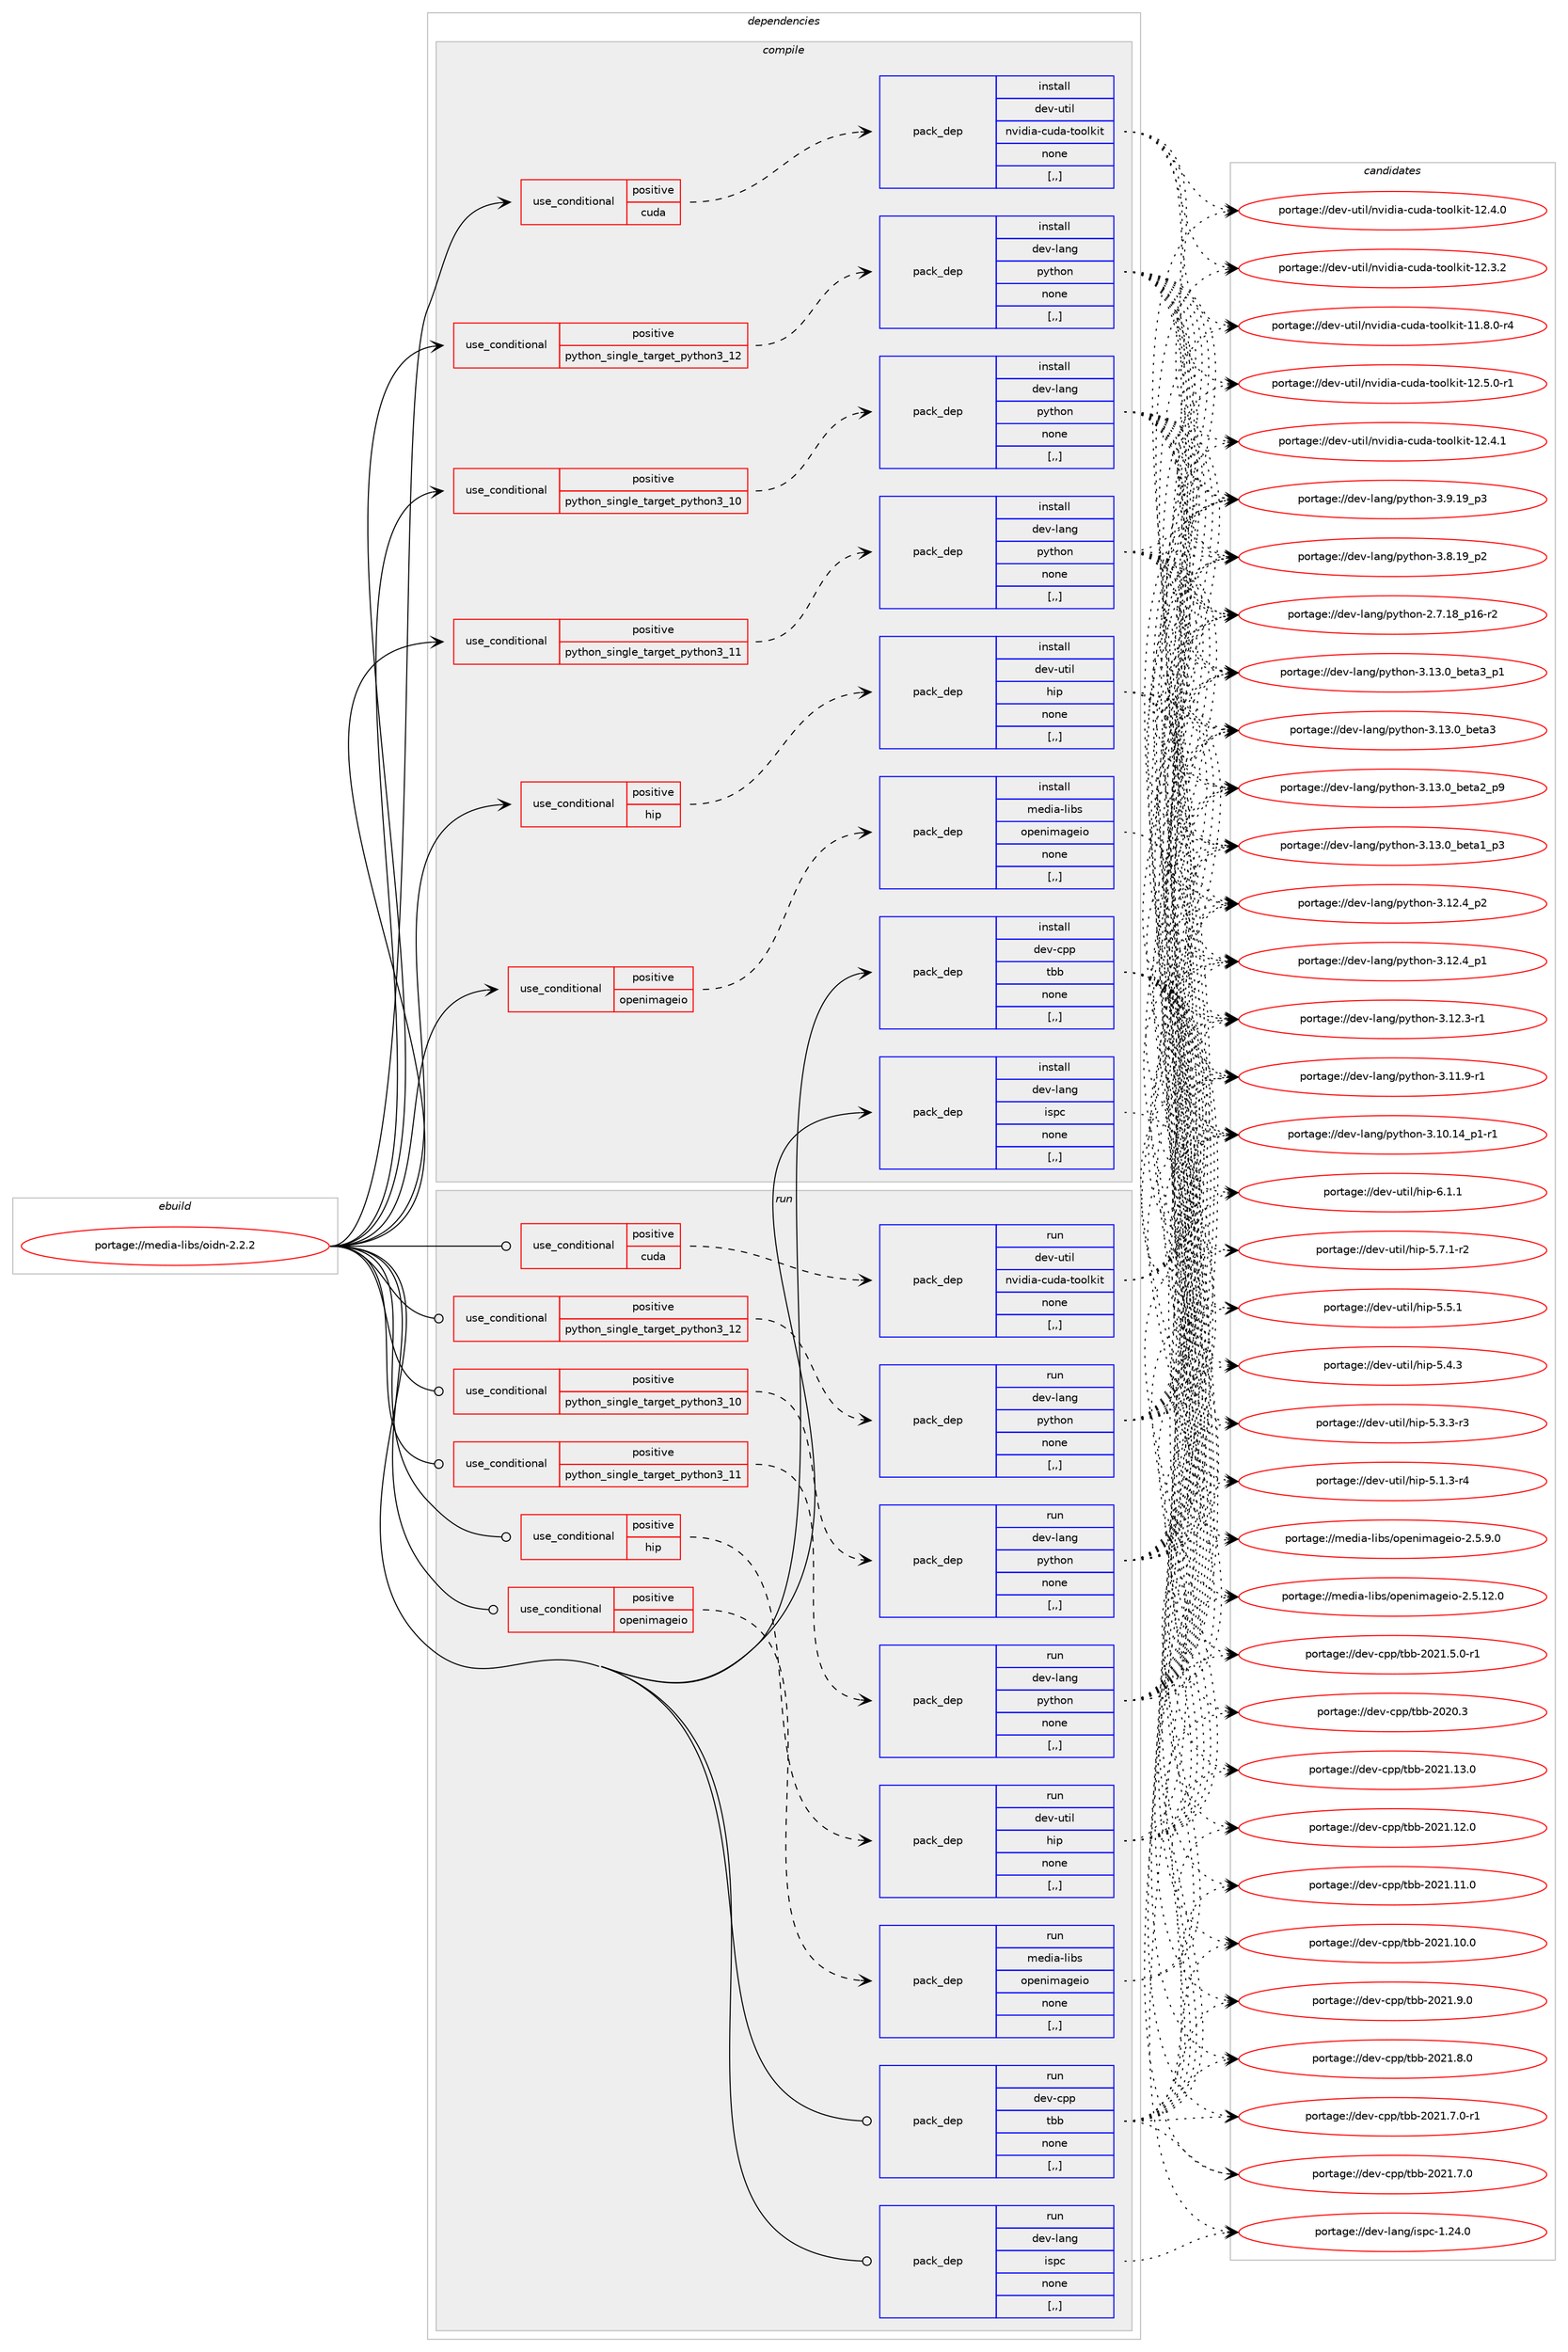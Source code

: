 digraph prolog {

# *************
# Graph options
# *************

newrank=true;
concentrate=true;
compound=true;
graph [rankdir=LR,fontname=Helvetica,fontsize=10,ranksep=1.5];#, ranksep=2.5, nodesep=0.2];
edge  [arrowhead=vee];
node  [fontname=Helvetica,fontsize=10];

# **********
# The ebuild
# **********

subgraph cluster_leftcol {
color=gray;
label=<<i>ebuild</i>>;
id [label="portage://media-libs/oidn-2.2.2", color=red, width=4, href="../media-libs/oidn-2.2.2.svg"];
}

# ****************
# The dependencies
# ****************

subgraph cluster_midcol {
color=gray;
label=<<i>dependencies</i>>;
subgraph cluster_compile {
fillcolor="#eeeeee";
style=filled;
label=<<i>compile</i>>;
subgraph cond76472 {
dependency302141 [label=<<TABLE BORDER="0" CELLBORDER="1" CELLSPACING="0" CELLPADDING="4"><TR><TD ROWSPAN="3" CELLPADDING="10">use_conditional</TD></TR><TR><TD>positive</TD></TR><TR><TD>cuda</TD></TR></TABLE>>, shape=none, color=red];
subgraph pack223279 {
dependency302142 [label=<<TABLE BORDER="0" CELLBORDER="1" CELLSPACING="0" CELLPADDING="4" WIDTH="220"><TR><TD ROWSPAN="6" CELLPADDING="30">pack_dep</TD></TR><TR><TD WIDTH="110">install</TD></TR><TR><TD>dev-util</TD></TR><TR><TD>nvidia-cuda-toolkit</TD></TR><TR><TD>none</TD></TR><TR><TD>[,,]</TD></TR></TABLE>>, shape=none, color=blue];
}
dependency302141:e -> dependency302142:w [weight=20,style="dashed",arrowhead="vee"];
}
id:e -> dependency302141:w [weight=20,style="solid",arrowhead="vee"];
subgraph cond76473 {
dependency302143 [label=<<TABLE BORDER="0" CELLBORDER="1" CELLSPACING="0" CELLPADDING="4"><TR><TD ROWSPAN="3" CELLPADDING="10">use_conditional</TD></TR><TR><TD>positive</TD></TR><TR><TD>hip</TD></TR></TABLE>>, shape=none, color=red];
subgraph pack223280 {
dependency302144 [label=<<TABLE BORDER="0" CELLBORDER="1" CELLSPACING="0" CELLPADDING="4" WIDTH="220"><TR><TD ROWSPAN="6" CELLPADDING="30">pack_dep</TD></TR><TR><TD WIDTH="110">install</TD></TR><TR><TD>dev-util</TD></TR><TR><TD>hip</TD></TR><TR><TD>none</TD></TR><TR><TD>[,,]</TD></TR></TABLE>>, shape=none, color=blue];
}
dependency302143:e -> dependency302144:w [weight=20,style="dashed",arrowhead="vee"];
}
id:e -> dependency302143:w [weight=20,style="solid",arrowhead="vee"];
subgraph cond76474 {
dependency302145 [label=<<TABLE BORDER="0" CELLBORDER="1" CELLSPACING="0" CELLPADDING="4"><TR><TD ROWSPAN="3" CELLPADDING="10">use_conditional</TD></TR><TR><TD>positive</TD></TR><TR><TD>openimageio</TD></TR></TABLE>>, shape=none, color=red];
subgraph pack223281 {
dependency302146 [label=<<TABLE BORDER="0" CELLBORDER="1" CELLSPACING="0" CELLPADDING="4" WIDTH="220"><TR><TD ROWSPAN="6" CELLPADDING="30">pack_dep</TD></TR><TR><TD WIDTH="110">install</TD></TR><TR><TD>media-libs</TD></TR><TR><TD>openimageio</TD></TR><TR><TD>none</TD></TR><TR><TD>[,,]</TD></TR></TABLE>>, shape=none, color=blue];
}
dependency302145:e -> dependency302146:w [weight=20,style="dashed",arrowhead="vee"];
}
id:e -> dependency302145:w [weight=20,style="solid",arrowhead="vee"];
subgraph cond76475 {
dependency302147 [label=<<TABLE BORDER="0" CELLBORDER="1" CELLSPACING="0" CELLPADDING="4"><TR><TD ROWSPAN="3" CELLPADDING="10">use_conditional</TD></TR><TR><TD>positive</TD></TR><TR><TD>python_single_target_python3_10</TD></TR></TABLE>>, shape=none, color=red];
subgraph pack223282 {
dependency302148 [label=<<TABLE BORDER="0" CELLBORDER="1" CELLSPACING="0" CELLPADDING="4" WIDTH="220"><TR><TD ROWSPAN="6" CELLPADDING="30">pack_dep</TD></TR><TR><TD WIDTH="110">install</TD></TR><TR><TD>dev-lang</TD></TR><TR><TD>python</TD></TR><TR><TD>none</TD></TR><TR><TD>[,,]</TD></TR></TABLE>>, shape=none, color=blue];
}
dependency302147:e -> dependency302148:w [weight=20,style="dashed",arrowhead="vee"];
}
id:e -> dependency302147:w [weight=20,style="solid",arrowhead="vee"];
subgraph cond76476 {
dependency302149 [label=<<TABLE BORDER="0" CELLBORDER="1" CELLSPACING="0" CELLPADDING="4"><TR><TD ROWSPAN="3" CELLPADDING="10">use_conditional</TD></TR><TR><TD>positive</TD></TR><TR><TD>python_single_target_python3_11</TD></TR></TABLE>>, shape=none, color=red];
subgraph pack223283 {
dependency302150 [label=<<TABLE BORDER="0" CELLBORDER="1" CELLSPACING="0" CELLPADDING="4" WIDTH="220"><TR><TD ROWSPAN="6" CELLPADDING="30">pack_dep</TD></TR><TR><TD WIDTH="110">install</TD></TR><TR><TD>dev-lang</TD></TR><TR><TD>python</TD></TR><TR><TD>none</TD></TR><TR><TD>[,,]</TD></TR></TABLE>>, shape=none, color=blue];
}
dependency302149:e -> dependency302150:w [weight=20,style="dashed",arrowhead="vee"];
}
id:e -> dependency302149:w [weight=20,style="solid",arrowhead="vee"];
subgraph cond76477 {
dependency302151 [label=<<TABLE BORDER="0" CELLBORDER="1" CELLSPACING="0" CELLPADDING="4"><TR><TD ROWSPAN="3" CELLPADDING="10">use_conditional</TD></TR><TR><TD>positive</TD></TR><TR><TD>python_single_target_python3_12</TD></TR></TABLE>>, shape=none, color=red];
subgraph pack223284 {
dependency302152 [label=<<TABLE BORDER="0" CELLBORDER="1" CELLSPACING="0" CELLPADDING="4" WIDTH="220"><TR><TD ROWSPAN="6" CELLPADDING="30">pack_dep</TD></TR><TR><TD WIDTH="110">install</TD></TR><TR><TD>dev-lang</TD></TR><TR><TD>python</TD></TR><TR><TD>none</TD></TR><TR><TD>[,,]</TD></TR></TABLE>>, shape=none, color=blue];
}
dependency302151:e -> dependency302152:w [weight=20,style="dashed",arrowhead="vee"];
}
id:e -> dependency302151:w [weight=20,style="solid",arrowhead="vee"];
subgraph pack223285 {
dependency302153 [label=<<TABLE BORDER="0" CELLBORDER="1" CELLSPACING="0" CELLPADDING="4" WIDTH="220"><TR><TD ROWSPAN="6" CELLPADDING="30">pack_dep</TD></TR><TR><TD WIDTH="110">install</TD></TR><TR><TD>dev-cpp</TD></TR><TR><TD>tbb</TD></TR><TR><TD>none</TD></TR><TR><TD>[,,]</TD></TR></TABLE>>, shape=none, color=blue];
}
id:e -> dependency302153:w [weight=20,style="solid",arrowhead="vee"];
subgraph pack223286 {
dependency302154 [label=<<TABLE BORDER="0" CELLBORDER="1" CELLSPACING="0" CELLPADDING="4" WIDTH="220"><TR><TD ROWSPAN="6" CELLPADDING="30">pack_dep</TD></TR><TR><TD WIDTH="110">install</TD></TR><TR><TD>dev-lang</TD></TR><TR><TD>ispc</TD></TR><TR><TD>none</TD></TR><TR><TD>[,,]</TD></TR></TABLE>>, shape=none, color=blue];
}
id:e -> dependency302154:w [weight=20,style="solid",arrowhead="vee"];
}
subgraph cluster_compileandrun {
fillcolor="#eeeeee";
style=filled;
label=<<i>compile and run</i>>;
}
subgraph cluster_run {
fillcolor="#eeeeee";
style=filled;
label=<<i>run</i>>;
subgraph cond76478 {
dependency302155 [label=<<TABLE BORDER="0" CELLBORDER="1" CELLSPACING="0" CELLPADDING="4"><TR><TD ROWSPAN="3" CELLPADDING="10">use_conditional</TD></TR><TR><TD>positive</TD></TR><TR><TD>cuda</TD></TR></TABLE>>, shape=none, color=red];
subgraph pack223287 {
dependency302156 [label=<<TABLE BORDER="0" CELLBORDER="1" CELLSPACING="0" CELLPADDING="4" WIDTH="220"><TR><TD ROWSPAN="6" CELLPADDING="30">pack_dep</TD></TR><TR><TD WIDTH="110">run</TD></TR><TR><TD>dev-util</TD></TR><TR><TD>nvidia-cuda-toolkit</TD></TR><TR><TD>none</TD></TR><TR><TD>[,,]</TD></TR></TABLE>>, shape=none, color=blue];
}
dependency302155:e -> dependency302156:w [weight=20,style="dashed",arrowhead="vee"];
}
id:e -> dependency302155:w [weight=20,style="solid",arrowhead="odot"];
subgraph cond76479 {
dependency302157 [label=<<TABLE BORDER="0" CELLBORDER="1" CELLSPACING="0" CELLPADDING="4"><TR><TD ROWSPAN="3" CELLPADDING="10">use_conditional</TD></TR><TR><TD>positive</TD></TR><TR><TD>hip</TD></TR></TABLE>>, shape=none, color=red];
subgraph pack223288 {
dependency302158 [label=<<TABLE BORDER="0" CELLBORDER="1" CELLSPACING="0" CELLPADDING="4" WIDTH="220"><TR><TD ROWSPAN="6" CELLPADDING="30">pack_dep</TD></TR><TR><TD WIDTH="110">run</TD></TR><TR><TD>dev-util</TD></TR><TR><TD>hip</TD></TR><TR><TD>none</TD></TR><TR><TD>[,,]</TD></TR></TABLE>>, shape=none, color=blue];
}
dependency302157:e -> dependency302158:w [weight=20,style="dashed",arrowhead="vee"];
}
id:e -> dependency302157:w [weight=20,style="solid",arrowhead="odot"];
subgraph cond76480 {
dependency302159 [label=<<TABLE BORDER="0" CELLBORDER="1" CELLSPACING="0" CELLPADDING="4"><TR><TD ROWSPAN="3" CELLPADDING="10">use_conditional</TD></TR><TR><TD>positive</TD></TR><TR><TD>openimageio</TD></TR></TABLE>>, shape=none, color=red];
subgraph pack223289 {
dependency302160 [label=<<TABLE BORDER="0" CELLBORDER="1" CELLSPACING="0" CELLPADDING="4" WIDTH="220"><TR><TD ROWSPAN="6" CELLPADDING="30">pack_dep</TD></TR><TR><TD WIDTH="110">run</TD></TR><TR><TD>media-libs</TD></TR><TR><TD>openimageio</TD></TR><TR><TD>none</TD></TR><TR><TD>[,,]</TD></TR></TABLE>>, shape=none, color=blue];
}
dependency302159:e -> dependency302160:w [weight=20,style="dashed",arrowhead="vee"];
}
id:e -> dependency302159:w [weight=20,style="solid",arrowhead="odot"];
subgraph cond76481 {
dependency302161 [label=<<TABLE BORDER="0" CELLBORDER="1" CELLSPACING="0" CELLPADDING="4"><TR><TD ROWSPAN="3" CELLPADDING="10">use_conditional</TD></TR><TR><TD>positive</TD></TR><TR><TD>python_single_target_python3_10</TD></TR></TABLE>>, shape=none, color=red];
subgraph pack223290 {
dependency302162 [label=<<TABLE BORDER="0" CELLBORDER="1" CELLSPACING="0" CELLPADDING="4" WIDTH="220"><TR><TD ROWSPAN="6" CELLPADDING="30">pack_dep</TD></TR><TR><TD WIDTH="110">run</TD></TR><TR><TD>dev-lang</TD></TR><TR><TD>python</TD></TR><TR><TD>none</TD></TR><TR><TD>[,,]</TD></TR></TABLE>>, shape=none, color=blue];
}
dependency302161:e -> dependency302162:w [weight=20,style="dashed",arrowhead="vee"];
}
id:e -> dependency302161:w [weight=20,style="solid",arrowhead="odot"];
subgraph cond76482 {
dependency302163 [label=<<TABLE BORDER="0" CELLBORDER="1" CELLSPACING="0" CELLPADDING="4"><TR><TD ROWSPAN="3" CELLPADDING="10">use_conditional</TD></TR><TR><TD>positive</TD></TR><TR><TD>python_single_target_python3_11</TD></TR></TABLE>>, shape=none, color=red];
subgraph pack223291 {
dependency302164 [label=<<TABLE BORDER="0" CELLBORDER="1" CELLSPACING="0" CELLPADDING="4" WIDTH="220"><TR><TD ROWSPAN="6" CELLPADDING="30">pack_dep</TD></TR><TR><TD WIDTH="110">run</TD></TR><TR><TD>dev-lang</TD></TR><TR><TD>python</TD></TR><TR><TD>none</TD></TR><TR><TD>[,,]</TD></TR></TABLE>>, shape=none, color=blue];
}
dependency302163:e -> dependency302164:w [weight=20,style="dashed",arrowhead="vee"];
}
id:e -> dependency302163:w [weight=20,style="solid",arrowhead="odot"];
subgraph cond76483 {
dependency302165 [label=<<TABLE BORDER="0" CELLBORDER="1" CELLSPACING="0" CELLPADDING="4"><TR><TD ROWSPAN="3" CELLPADDING="10">use_conditional</TD></TR><TR><TD>positive</TD></TR><TR><TD>python_single_target_python3_12</TD></TR></TABLE>>, shape=none, color=red];
subgraph pack223292 {
dependency302166 [label=<<TABLE BORDER="0" CELLBORDER="1" CELLSPACING="0" CELLPADDING="4" WIDTH="220"><TR><TD ROWSPAN="6" CELLPADDING="30">pack_dep</TD></TR><TR><TD WIDTH="110">run</TD></TR><TR><TD>dev-lang</TD></TR><TR><TD>python</TD></TR><TR><TD>none</TD></TR><TR><TD>[,,]</TD></TR></TABLE>>, shape=none, color=blue];
}
dependency302165:e -> dependency302166:w [weight=20,style="dashed",arrowhead="vee"];
}
id:e -> dependency302165:w [weight=20,style="solid",arrowhead="odot"];
subgraph pack223293 {
dependency302167 [label=<<TABLE BORDER="0" CELLBORDER="1" CELLSPACING="0" CELLPADDING="4" WIDTH="220"><TR><TD ROWSPAN="6" CELLPADDING="30">pack_dep</TD></TR><TR><TD WIDTH="110">run</TD></TR><TR><TD>dev-cpp</TD></TR><TR><TD>tbb</TD></TR><TR><TD>none</TD></TR><TR><TD>[,,]</TD></TR></TABLE>>, shape=none, color=blue];
}
id:e -> dependency302167:w [weight=20,style="solid",arrowhead="odot"];
subgraph pack223294 {
dependency302168 [label=<<TABLE BORDER="0" CELLBORDER="1" CELLSPACING="0" CELLPADDING="4" WIDTH="220"><TR><TD ROWSPAN="6" CELLPADDING="30">pack_dep</TD></TR><TR><TD WIDTH="110">run</TD></TR><TR><TD>dev-lang</TD></TR><TR><TD>ispc</TD></TR><TR><TD>none</TD></TR><TR><TD>[,,]</TD></TR></TABLE>>, shape=none, color=blue];
}
id:e -> dependency302168:w [weight=20,style="solid",arrowhead="odot"];
}
}

# **************
# The candidates
# **************

subgraph cluster_choices {
rank=same;
color=gray;
label=<<i>candidates</i>>;

subgraph choice223279 {
color=black;
nodesep=1;
choice10010111845117116105108471101181051001059745991171009745116111111108107105116454950465346484511449 [label="portage://dev-util/nvidia-cuda-toolkit-12.5.0-r1", color=red, width=4,href="../dev-util/nvidia-cuda-toolkit-12.5.0-r1.svg"];
choice1001011184511711610510847110118105100105974599117100974511611111110810710511645495046524649 [label="portage://dev-util/nvidia-cuda-toolkit-12.4.1", color=red, width=4,href="../dev-util/nvidia-cuda-toolkit-12.4.1.svg"];
choice1001011184511711610510847110118105100105974599117100974511611111110810710511645495046524648 [label="portage://dev-util/nvidia-cuda-toolkit-12.4.0", color=red, width=4,href="../dev-util/nvidia-cuda-toolkit-12.4.0.svg"];
choice1001011184511711610510847110118105100105974599117100974511611111110810710511645495046514650 [label="portage://dev-util/nvidia-cuda-toolkit-12.3.2", color=red, width=4,href="../dev-util/nvidia-cuda-toolkit-12.3.2.svg"];
choice10010111845117116105108471101181051001059745991171009745116111111108107105116454949465646484511452 [label="portage://dev-util/nvidia-cuda-toolkit-11.8.0-r4", color=red, width=4,href="../dev-util/nvidia-cuda-toolkit-11.8.0-r4.svg"];
dependency302142:e -> choice10010111845117116105108471101181051001059745991171009745116111111108107105116454950465346484511449:w [style=dotted,weight="100"];
dependency302142:e -> choice1001011184511711610510847110118105100105974599117100974511611111110810710511645495046524649:w [style=dotted,weight="100"];
dependency302142:e -> choice1001011184511711610510847110118105100105974599117100974511611111110810710511645495046524648:w [style=dotted,weight="100"];
dependency302142:e -> choice1001011184511711610510847110118105100105974599117100974511611111110810710511645495046514650:w [style=dotted,weight="100"];
dependency302142:e -> choice10010111845117116105108471101181051001059745991171009745116111111108107105116454949465646484511452:w [style=dotted,weight="100"];
}
subgraph choice223280 {
color=black;
nodesep=1;
choice1001011184511711610510847104105112455446494649 [label="portage://dev-util/hip-6.1.1", color=red, width=4,href="../dev-util/hip-6.1.1.svg"];
choice10010111845117116105108471041051124553465546494511450 [label="portage://dev-util/hip-5.7.1-r2", color=red, width=4,href="../dev-util/hip-5.7.1-r2.svg"];
choice1001011184511711610510847104105112455346534649 [label="portage://dev-util/hip-5.5.1", color=red, width=4,href="../dev-util/hip-5.5.1.svg"];
choice1001011184511711610510847104105112455346524651 [label="portage://dev-util/hip-5.4.3", color=red, width=4,href="../dev-util/hip-5.4.3.svg"];
choice10010111845117116105108471041051124553465146514511451 [label="portage://dev-util/hip-5.3.3-r3", color=red, width=4,href="../dev-util/hip-5.3.3-r3.svg"];
choice10010111845117116105108471041051124553464946514511452 [label="portage://dev-util/hip-5.1.3-r4", color=red, width=4,href="../dev-util/hip-5.1.3-r4.svg"];
dependency302144:e -> choice1001011184511711610510847104105112455446494649:w [style=dotted,weight="100"];
dependency302144:e -> choice10010111845117116105108471041051124553465546494511450:w [style=dotted,weight="100"];
dependency302144:e -> choice1001011184511711610510847104105112455346534649:w [style=dotted,weight="100"];
dependency302144:e -> choice1001011184511711610510847104105112455346524651:w [style=dotted,weight="100"];
dependency302144:e -> choice10010111845117116105108471041051124553465146514511451:w [style=dotted,weight="100"];
dependency302144:e -> choice10010111845117116105108471041051124553464946514511452:w [style=dotted,weight="100"];
}
subgraph choice223281 {
color=black;
nodesep=1;
choice1091011001059745108105981154711111210111010510997103101105111455046534649504648 [label="portage://media-libs/openimageio-2.5.12.0", color=red, width=4,href="../media-libs/openimageio-2.5.12.0.svg"];
choice10910110010597451081059811547111112101110105109971031011051114550465346574648 [label="portage://media-libs/openimageio-2.5.9.0", color=red, width=4,href="../media-libs/openimageio-2.5.9.0.svg"];
dependency302146:e -> choice1091011001059745108105981154711111210111010510997103101105111455046534649504648:w [style=dotted,weight="100"];
dependency302146:e -> choice10910110010597451081059811547111112101110105109971031011051114550465346574648:w [style=dotted,weight="100"];
}
subgraph choice223282 {
color=black;
nodesep=1;
choice10010111845108971101034711212111610411111045514649514648959810111697519511249 [label="portage://dev-lang/python-3.13.0_beta3_p1", color=red, width=4,href="../dev-lang/python-3.13.0_beta3_p1.svg"];
choice1001011184510897110103471121211161041111104551464951464895981011169751 [label="portage://dev-lang/python-3.13.0_beta3", color=red, width=4,href="../dev-lang/python-3.13.0_beta3.svg"];
choice10010111845108971101034711212111610411111045514649514648959810111697509511257 [label="portage://dev-lang/python-3.13.0_beta2_p9", color=red, width=4,href="../dev-lang/python-3.13.0_beta2_p9.svg"];
choice10010111845108971101034711212111610411111045514649514648959810111697499511251 [label="portage://dev-lang/python-3.13.0_beta1_p3", color=red, width=4,href="../dev-lang/python-3.13.0_beta1_p3.svg"];
choice100101118451089711010347112121116104111110455146495046529511250 [label="portage://dev-lang/python-3.12.4_p2", color=red, width=4,href="../dev-lang/python-3.12.4_p2.svg"];
choice100101118451089711010347112121116104111110455146495046529511249 [label="portage://dev-lang/python-3.12.4_p1", color=red, width=4,href="../dev-lang/python-3.12.4_p1.svg"];
choice100101118451089711010347112121116104111110455146495046514511449 [label="portage://dev-lang/python-3.12.3-r1", color=red, width=4,href="../dev-lang/python-3.12.3-r1.svg"];
choice100101118451089711010347112121116104111110455146494946574511449 [label="portage://dev-lang/python-3.11.9-r1", color=red, width=4,href="../dev-lang/python-3.11.9-r1.svg"];
choice100101118451089711010347112121116104111110455146494846495295112494511449 [label="portage://dev-lang/python-3.10.14_p1-r1", color=red, width=4,href="../dev-lang/python-3.10.14_p1-r1.svg"];
choice100101118451089711010347112121116104111110455146574649579511251 [label="portage://dev-lang/python-3.9.19_p3", color=red, width=4,href="../dev-lang/python-3.9.19_p3.svg"];
choice100101118451089711010347112121116104111110455146564649579511250 [label="portage://dev-lang/python-3.8.19_p2", color=red, width=4,href="../dev-lang/python-3.8.19_p2.svg"];
choice100101118451089711010347112121116104111110455046554649569511249544511450 [label="portage://dev-lang/python-2.7.18_p16-r2", color=red, width=4,href="../dev-lang/python-2.7.18_p16-r2.svg"];
dependency302148:e -> choice10010111845108971101034711212111610411111045514649514648959810111697519511249:w [style=dotted,weight="100"];
dependency302148:e -> choice1001011184510897110103471121211161041111104551464951464895981011169751:w [style=dotted,weight="100"];
dependency302148:e -> choice10010111845108971101034711212111610411111045514649514648959810111697509511257:w [style=dotted,weight="100"];
dependency302148:e -> choice10010111845108971101034711212111610411111045514649514648959810111697499511251:w [style=dotted,weight="100"];
dependency302148:e -> choice100101118451089711010347112121116104111110455146495046529511250:w [style=dotted,weight="100"];
dependency302148:e -> choice100101118451089711010347112121116104111110455146495046529511249:w [style=dotted,weight="100"];
dependency302148:e -> choice100101118451089711010347112121116104111110455146495046514511449:w [style=dotted,weight="100"];
dependency302148:e -> choice100101118451089711010347112121116104111110455146494946574511449:w [style=dotted,weight="100"];
dependency302148:e -> choice100101118451089711010347112121116104111110455146494846495295112494511449:w [style=dotted,weight="100"];
dependency302148:e -> choice100101118451089711010347112121116104111110455146574649579511251:w [style=dotted,weight="100"];
dependency302148:e -> choice100101118451089711010347112121116104111110455146564649579511250:w [style=dotted,weight="100"];
dependency302148:e -> choice100101118451089711010347112121116104111110455046554649569511249544511450:w [style=dotted,weight="100"];
}
subgraph choice223283 {
color=black;
nodesep=1;
choice10010111845108971101034711212111610411111045514649514648959810111697519511249 [label="portage://dev-lang/python-3.13.0_beta3_p1", color=red, width=4,href="../dev-lang/python-3.13.0_beta3_p1.svg"];
choice1001011184510897110103471121211161041111104551464951464895981011169751 [label="portage://dev-lang/python-3.13.0_beta3", color=red, width=4,href="../dev-lang/python-3.13.0_beta3.svg"];
choice10010111845108971101034711212111610411111045514649514648959810111697509511257 [label="portage://dev-lang/python-3.13.0_beta2_p9", color=red, width=4,href="../dev-lang/python-3.13.0_beta2_p9.svg"];
choice10010111845108971101034711212111610411111045514649514648959810111697499511251 [label="portage://dev-lang/python-3.13.0_beta1_p3", color=red, width=4,href="../dev-lang/python-3.13.0_beta1_p3.svg"];
choice100101118451089711010347112121116104111110455146495046529511250 [label="portage://dev-lang/python-3.12.4_p2", color=red, width=4,href="../dev-lang/python-3.12.4_p2.svg"];
choice100101118451089711010347112121116104111110455146495046529511249 [label="portage://dev-lang/python-3.12.4_p1", color=red, width=4,href="../dev-lang/python-3.12.4_p1.svg"];
choice100101118451089711010347112121116104111110455146495046514511449 [label="portage://dev-lang/python-3.12.3-r1", color=red, width=4,href="../dev-lang/python-3.12.3-r1.svg"];
choice100101118451089711010347112121116104111110455146494946574511449 [label="portage://dev-lang/python-3.11.9-r1", color=red, width=4,href="../dev-lang/python-3.11.9-r1.svg"];
choice100101118451089711010347112121116104111110455146494846495295112494511449 [label="portage://dev-lang/python-3.10.14_p1-r1", color=red, width=4,href="../dev-lang/python-3.10.14_p1-r1.svg"];
choice100101118451089711010347112121116104111110455146574649579511251 [label="portage://dev-lang/python-3.9.19_p3", color=red, width=4,href="../dev-lang/python-3.9.19_p3.svg"];
choice100101118451089711010347112121116104111110455146564649579511250 [label="portage://dev-lang/python-3.8.19_p2", color=red, width=4,href="../dev-lang/python-3.8.19_p2.svg"];
choice100101118451089711010347112121116104111110455046554649569511249544511450 [label="portage://dev-lang/python-2.7.18_p16-r2", color=red, width=4,href="../dev-lang/python-2.7.18_p16-r2.svg"];
dependency302150:e -> choice10010111845108971101034711212111610411111045514649514648959810111697519511249:w [style=dotted,weight="100"];
dependency302150:e -> choice1001011184510897110103471121211161041111104551464951464895981011169751:w [style=dotted,weight="100"];
dependency302150:e -> choice10010111845108971101034711212111610411111045514649514648959810111697509511257:w [style=dotted,weight="100"];
dependency302150:e -> choice10010111845108971101034711212111610411111045514649514648959810111697499511251:w [style=dotted,weight="100"];
dependency302150:e -> choice100101118451089711010347112121116104111110455146495046529511250:w [style=dotted,weight="100"];
dependency302150:e -> choice100101118451089711010347112121116104111110455146495046529511249:w [style=dotted,weight="100"];
dependency302150:e -> choice100101118451089711010347112121116104111110455146495046514511449:w [style=dotted,weight="100"];
dependency302150:e -> choice100101118451089711010347112121116104111110455146494946574511449:w [style=dotted,weight="100"];
dependency302150:e -> choice100101118451089711010347112121116104111110455146494846495295112494511449:w [style=dotted,weight="100"];
dependency302150:e -> choice100101118451089711010347112121116104111110455146574649579511251:w [style=dotted,weight="100"];
dependency302150:e -> choice100101118451089711010347112121116104111110455146564649579511250:w [style=dotted,weight="100"];
dependency302150:e -> choice100101118451089711010347112121116104111110455046554649569511249544511450:w [style=dotted,weight="100"];
}
subgraph choice223284 {
color=black;
nodesep=1;
choice10010111845108971101034711212111610411111045514649514648959810111697519511249 [label="portage://dev-lang/python-3.13.0_beta3_p1", color=red, width=4,href="../dev-lang/python-3.13.0_beta3_p1.svg"];
choice1001011184510897110103471121211161041111104551464951464895981011169751 [label="portage://dev-lang/python-3.13.0_beta3", color=red, width=4,href="../dev-lang/python-3.13.0_beta3.svg"];
choice10010111845108971101034711212111610411111045514649514648959810111697509511257 [label="portage://dev-lang/python-3.13.0_beta2_p9", color=red, width=4,href="../dev-lang/python-3.13.0_beta2_p9.svg"];
choice10010111845108971101034711212111610411111045514649514648959810111697499511251 [label="portage://dev-lang/python-3.13.0_beta1_p3", color=red, width=4,href="../dev-lang/python-3.13.0_beta1_p3.svg"];
choice100101118451089711010347112121116104111110455146495046529511250 [label="portage://dev-lang/python-3.12.4_p2", color=red, width=4,href="../dev-lang/python-3.12.4_p2.svg"];
choice100101118451089711010347112121116104111110455146495046529511249 [label="portage://dev-lang/python-3.12.4_p1", color=red, width=4,href="../dev-lang/python-3.12.4_p1.svg"];
choice100101118451089711010347112121116104111110455146495046514511449 [label="portage://dev-lang/python-3.12.3-r1", color=red, width=4,href="../dev-lang/python-3.12.3-r1.svg"];
choice100101118451089711010347112121116104111110455146494946574511449 [label="portage://dev-lang/python-3.11.9-r1", color=red, width=4,href="../dev-lang/python-3.11.9-r1.svg"];
choice100101118451089711010347112121116104111110455146494846495295112494511449 [label="portage://dev-lang/python-3.10.14_p1-r1", color=red, width=4,href="../dev-lang/python-3.10.14_p1-r1.svg"];
choice100101118451089711010347112121116104111110455146574649579511251 [label="portage://dev-lang/python-3.9.19_p3", color=red, width=4,href="../dev-lang/python-3.9.19_p3.svg"];
choice100101118451089711010347112121116104111110455146564649579511250 [label="portage://dev-lang/python-3.8.19_p2", color=red, width=4,href="../dev-lang/python-3.8.19_p2.svg"];
choice100101118451089711010347112121116104111110455046554649569511249544511450 [label="portage://dev-lang/python-2.7.18_p16-r2", color=red, width=4,href="../dev-lang/python-2.7.18_p16-r2.svg"];
dependency302152:e -> choice10010111845108971101034711212111610411111045514649514648959810111697519511249:w [style=dotted,weight="100"];
dependency302152:e -> choice1001011184510897110103471121211161041111104551464951464895981011169751:w [style=dotted,weight="100"];
dependency302152:e -> choice10010111845108971101034711212111610411111045514649514648959810111697509511257:w [style=dotted,weight="100"];
dependency302152:e -> choice10010111845108971101034711212111610411111045514649514648959810111697499511251:w [style=dotted,weight="100"];
dependency302152:e -> choice100101118451089711010347112121116104111110455146495046529511250:w [style=dotted,weight="100"];
dependency302152:e -> choice100101118451089711010347112121116104111110455146495046529511249:w [style=dotted,weight="100"];
dependency302152:e -> choice100101118451089711010347112121116104111110455146495046514511449:w [style=dotted,weight="100"];
dependency302152:e -> choice100101118451089711010347112121116104111110455146494946574511449:w [style=dotted,weight="100"];
dependency302152:e -> choice100101118451089711010347112121116104111110455146494846495295112494511449:w [style=dotted,weight="100"];
dependency302152:e -> choice100101118451089711010347112121116104111110455146574649579511251:w [style=dotted,weight="100"];
dependency302152:e -> choice100101118451089711010347112121116104111110455146564649579511250:w [style=dotted,weight="100"];
dependency302152:e -> choice100101118451089711010347112121116104111110455046554649569511249544511450:w [style=dotted,weight="100"];
}
subgraph choice223285 {
color=black;
nodesep=1;
choice100101118459911211247116989845504850494649514648 [label="portage://dev-cpp/tbb-2021.13.0", color=red, width=4,href="../dev-cpp/tbb-2021.13.0.svg"];
choice100101118459911211247116989845504850494649504648 [label="portage://dev-cpp/tbb-2021.12.0", color=red, width=4,href="../dev-cpp/tbb-2021.12.0.svg"];
choice100101118459911211247116989845504850494649494648 [label="portage://dev-cpp/tbb-2021.11.0", color=red, width=4,href="../dev-cpp/tbb-2021.11.0.svg"];
choice100101118459911211247116989845504850494649484648 [label="portage://dev-cpp/tbb-2021.10.0", color=red, width=4,href="../dev-cpp/tbb-2021.10.0.svg"];
choice1001011184599112112471169898455048504946574648 [label="portage://dev-cpp/tbb-2021.9.0", color=red, width=4,href="../dev-cpp/tbb-2021.9.0.svg"];
choice1001011184599112112471169898455048504946564648 [label="portage://dev-cpp/tbb-2021.8.0", color=red, width=4,href="../dev-cpp/tbb-2021.8.0.svg"];
choice10010111845991121124711698984550485049465546484511449 [label="portage://dev-cpp/tbb-2021.7.0-r1", color=red, width=4,href="../dev-cpp/tbb-2021.7.0-r1.svg"];
choice1001011184599112112471169898455048504946554648 [label="portage://dev-cpp/tbb-2021.7.0", color=red, width=4,href="../dev-cpp/tbb-2021.7.0.svg"];
choice10010111845991121124711698984550485049465346484511449 [label="portage://dev-cpp/tbb-2021.5.0-r1", color=red, width=4,href="../dev-cpp/tbb-2021.5.0-r1.svg"];
choice100101118459911211247116989845504850484651 [label="portage://dev-cpp/tbb-2020.3", color=red, width=4,href="../dev-cpp/tbb-2020.3.svg"];
dependency302153:e -> choice100101118459911211247116989845504850494649514648:w [style=dotted,weight="100"];
dependency302153:e -> choice100101118459911211247116989845504850494649504648:w [style=dotted,weight="100"];
dependency302153:e -> choice100101118459911211247116989845504850494649494648:w [style=dotted,weight="100"];
dependency302153:e -> choice100101118459911211247116989845504850494649484648:w [style=dotted,weight="100"];
dependency302153:e -> choice1001011184599112112471169898455048504946574648:w [style=dotted,weight="100"];
dependency302153:e -> choice1001011184599112112471169898455048504946564648:w [style=dotted,weight="100"];
dependency302153:e -> choice10010111845991121124711698984550485049465546484511449:w [style=dotted,weight="100"];
dependency302153:e -> choice1001011184599112112471169898455048504946554648:w [style=dotted,weight="100"];
dependency302153:e -> choice10010111845991121124711698984550485049465346484511449:w [style=dotted,weight="100"];
dependency302153:e -> choice100101118459911211247116989845504850484651:w [style=dotted,weight="100"];
}
subgraph choice223286 {
color=black;
nodesep=1;
choice1001011184510897110103471051151129945494650524648 [label="portage://dev-lang/ispc-1.24.0", color=red, width=4,href="../dev-lang/ispc-1.24.0.svg"];
dependency302154:e -> choice1001011184510897110103471051151129945494650524648:w [style=dotted,weight="100"];
}
subgraph choice223287 {
color=black;
nodesep=1;
choice10010111845117116105108471101181051001059745991171009745116111111108107105116454950465346484511449 [label="portage://dev-util/nvidia-cuda-toolkit-12.5.0-r1", color=red, width=4,href="../dev-util/nvidia-cuda-toolkit-12.5.0-r1.svg"];
choice1001011184511711610510847110118105100105974599117100974511611111110810710511645495046524649 [label="portage://dev-util/nvidia-cuda-toolkit-12.4.1", color=red, width=4,href="../dev-util/nvidia-cuda-toolkit-12.4.1.svg"];
choice1001011184511711610510847110118105100105974599117100974511611111110810710511645495046524648 [label="portage://dev-util/nvidia-cuda-toolkit-12.4.0", color=red, width=4,href="../dev-util/nvidia-cuda-toolkit-12.4.0.svg"];
choice1001011184511711610510847110118105100105974599117100974511611111110810710511645495046514650 [label="portage://dev-util/nvidia-cuda-toolkit-12.3.2", color=red, width=4,href="../dev-util/nvidia-cuda-toolkit-12.3.2.svg"];
choice10010111845117116105108471101181051001059745991171009745116111111108107105116454949465646484511452 [label="portage://dev-util/nvidia-cuda-toolkit-11.8.0-r4", color=red, width=4,href="../dev-util/nvidia-cuda-toolkit-11.8.0-r4.svg"];
dependency302156:e -> choice10010111845117116105108471101181051001059745991171009745116111111108107105116454950465346484511449:w [style=dotted,weight="100"];
dependency302156:e -> choice1001011184511711610510847110118105100105974599117100974511611111110810710511645495046524649:w [style=dotted,weight="100"];
dependency302156:e -> choice1001011184511711610510847110118105100105974599117100974511611111110810710511645495046524648:w [style=dotted,weight="100"];
dependency302156:e -> choice1001011184511711610510847110118105100105974599117100974511611111110810710511645495046514650:w [style=dotted,weight="100"];
dependency302156:e -> choice10010111845117116105108471101181051001059745991171009745116111111108107105116454949465646484511452:w [style=dotted,weight="100"];
}
subgraph choice223288 {
color=black;
nodesep=1;
choice1001011184511711610510847104105112455446494649 [label="portage://dev-util/hip-6.1.1", color=red, width=4,href="../dev-util/hip-6.1.1.svg"];
choice10010111845117116105108471041051124553465546494511450 [label="portage://dev-util/hip-5.7.1-r2", color=red, width=4,href="../dev-util/hip-5.7.1-r2.svg"];
choice1001011184511711610510847104105112455346534649 [label="portage://dev-util/hip-5.5.1", color=red, width=4,href="../dev-util/hip-5.5.1.svg"];
choice1001011184511711610510847104105112455346524651 [label="portage://dev-util/hip-5.4.3", color=red, width=4,href="../dev-util/hip-5.4.3.svg"];
choice10010111845117116105108471041051124553465146514511451 [label="portage://dev-util/hip-5.3.3-r3", color=red, width=4,href="../dev-util/hip-5.3.3-r3.svg"];
choice10010111845117116105108471041051124553464946514511452 [label="portage://dev-util/hip-5.1.3-r4", color=red, width=4,href="../dev-util/hip-5.1.3-r4.svg"];
dependency302158:e -> choice1001011184511711610510847104105112455446494649:w [style=dotted,weight="100"];
dependency302158:e -> choice10010111845117116105108471041051124553465546494511450:w [style=dotted,weight="100"];
dependency302158:e -> choice1001011184511711610510847104105112455346534649:w [style=dotted,weight="100"];
dependency302158:e -> choice1001011184511711610510847104105112455346524651:w [style=dotted,weight="100"];
dependency302158:e -> choice10010111845117116105108471041051124553465146514511451:w [style=dotted,weight="100"];
dependency302158:e -> choice10010111845117116105108471041051124553464946514511452:w [style=dotted,weight="100"];
}
subgraph choice223289 {
color=black;
nodesep=1;
choice1091011001059745108105981154711111210111010510997103101105111455046534649504648 [label="portage://media-libs/openimageio-2.5.12.0", color=red, width=4,href="../media-libs/openimageio-2.5.12.0.svg"];
choice10910110010597451081059811547111112101110105109971031011051114550465346574648 [label="portage://media-libs/openimageio-2.5.9.0", color=red, width=4,href="../media-libs/openimageio-2.5.9.0.svg"];
dependency302160:e -> choice1091011001059745108105981154711111210111010510997103101105111455046534649504648:w [style=dotted,weight="100"];
dependency302160:e -> choice10910110010597451081059811547111112101110105109971031011051114550465346574648:w [style=dotted,weight="100"];
}
subgraph choice223290 {
color=black;
nodesep=1;
choice10010111845108971101034711212111610411111045514649514648959810111697519511249 [label="portage://dev-lang/python-3.13.0_beta3_p1", color=red, width=4,href="../dev-lang/python-3.13.0_beta3_p1.svg"];
choice1001011184510897110103471121211161041111104551464951464895981011169751 [label="portage://dev-lang/python-3.13.0_beta3", color=red, width=4,href="../dev-lang/python-3.13.0_beta3.svg"];
choice10010111845108971101034711212111610411111045514649514648959810111697509511257 [label="portage://dev-lang/python-3.13.0_beta2_p9", color=red, width=4,href="../dev-lang/python-3.13.0_beta2_p9.svg"];
choice10010111845108971101034711212111610411111045514649514648959810111697499511251 [label="portage://dev-lang/python-3.13.0_beta1_p3", color=red, width=4,href="../dev-lang/python-3.13.0_beta1_p3.svg"];
choice100101118451089711010347112121116104111110455146495046529511250 [label="portage://dev-lang/python-3.12.4_p2", color=red, width=4,href="../dev-lang/python-3.12.4_p2.svg"];
choice100101118451089711010347112121116104111110455146495046529511249 [label="portage://dev-lang/python-3.12.4_p1", color=red, width=4,href="../dev-lang/python-3.12.4_p1.svg"];
choice100101118451089711010347112121116104111110455146495046514511449 [label="portage://dev-lang/python-3.12.3-r1", color=red, width=4,href="../dev-lang/python-3.12.3-r1.svg"];
choice100101118451089711010347112121116104111110455146494946574511449 [label="portage://dev-lang/python-3.11.9-r1", color=red, width=4,href="../dev-lang/python-3.11.9-r1.svg"];
choice100101118451089711010347112121116104111110455146494846495295112494511449 [label="portage://dev-lang/python-3.10.14_p1-r1", color=red, width=4,href="../dev-lang/python-3.10.14_p1-r1.svg"];
choice100101118451089711010347112121116104111110455146574649579511251 [label="portage://dev-lang/python-3.9.19_p3", color=red, width=4,href="../dev-lang/python-3.9.19_p3.svg"];
choice100101118451089711010347112121116104111110455146564649579511250 [label="portage://dev-lang/python-3.8.19_p2", color=red, width=4,href="../dev-lang/python-3.8.19_p2.svg"];
choice100101118451089711010347112121116104111110455046554649569511249544511450 [label="portage://dev-lang/python-2.7.18_p16-r2", color=red, width=4,href="../dev-lang/python-2.7.18_p16-r2.svg"];
dependency302162:e -> choice10010111845108971101034711212111610411111045514649514648959810111697519511249:w [style=dotted,weight="100"];
dependency302162:e -> choice1001011184510897110103471121211161041111104551464951464895981011169751:w [style=dotted,weight="100"];
dependency302162:e -> choice10010111845108971101034711212111610411111045514649514648959810111697509511257:w [style=dotted,weight="100"];
dependency302162:e -> choice10010111845108971101034711212111610411111045514649514648959810111697499511251:w [style=dotted,weight="100"];
dependency302162:e -> choice100101118451089711010347112121116104111110455146495046529511250:w [style=dotted,weight="100"];
dependency302162:e -> choice100101118451089711010347112121116104111110455146495046529511249:w [style=dotted,weight="100"];
dependency302162:e -> choice100101118451089711010347112121116104111110455146495046514511449:w [style=dotted,weight="100"];
dependency302162:e -> choice100101118451089711010347112121116104111110455146494946574511449:w [style=dotted,weight="100"];
dependency302162:e -> choice100101118451089711010347112121116104111110455146494846495295112494511449:w [style=dotted,weight="100"];
dependency302162:e -> choice100101118451089711010347112121116104111110455146574649579511251:w [style=dotted,weight="100"];
dependency302162:e -> choice100101118451089711010347112121116104111110455146564649579511250:w [style=dotted,weight="100"];
dependency302162:e -> choice100101118451089711010347112121116104111110455046554649569511249544511450:w [style=dotted,weight="100"];
}
subgraph choice223291 {
color=black;
nodesep=1;
choice10010111845108971101034711212111610411111045514649514648959810111697519511249 [label="portage://dev-lang/python-3.13.0_beta3_p1", color=red, width=4,href="../dev-lang/python-3.13.0_beta3_p1.svg"];
choice1001011184510897110103471121211161041111104551464951464895981011169751 [label="portage://dev-lang/python-3.13.0_beta3", color=red, width=4,href="../dev-lang/python-3.13.0_beta3.svg"];
choice10010111845108971101034711212111610411111045514649514648959810111697509511257 [label="portage://dev-lang/python-3.13.0_beta2_p9", color=red, width=4,href="../dev-lang/python-3.13.0_beta2_p9.svg"];
choice10010111845108971101034711212111610411111045514649514648959810111697499511251 [label="portage://dev-lang/python-3.13.0_beta1_p3", color=red, width=4,href="../dev-lang/python-3.13.0_beta1_p3.svg"];
choice100101118451089711010347112121116104111110455146495046529511250 [label="portage://dev-lang/python-3.12.4_p2", color=red, width=4,href="../dev-lang/python-3.12.4_p2.svg"];
choice100101118451089711010347112121116104111110455146495046529511249 [label="portage://dev-lang/python-3.12.4_p1", color=red, width=4,href="../dev-lang/python-3.12.4_p1.svg"];
choice100101118451089711010347112121116104111110455146495046514511449 [label="portage://dev-lang/python-3.12.3-r1", color=red, width=4,href="../dev-lang/python-3.12.3-r1.svg"];
choice100101118451089711010347112121116104111110455146494946574511449 [label="portage://dev-lang/python-3.11.9-r1", color=red, width=4,href="../dev-lang/python-3.11.9-r1.svg"];
choice100101118451089711010347112121116104111110455146494846495295112494511449 [label="portage://dev-lang/python-3.10.14_p1-r1", color=red, width=4,href="../dev-lang/python-3.10.14_p1-r1.svg"];
choice100101118451089711010347112121116104111110455146574649579511251 [label="portage://dev-lang/python-3.9.19_p3", color=red, width=4,href="../dev-lang/python-3.9.19_p3.svg"];
choice100101118451089711010347112121116104111110455146564649579511250 [label="portage://dev-lang/python-3.8.19_p2", color=red, width=4,href="../dev-lang/python-3.8.19_p2.svg"];
choice100101118451089711010347112121116104111110455046554649569511249544511450 [label="portage://dev-lang/python-2.7.18_p16-r2", color=red, width=4,href="../dev-lang/python-2.7.18_p16-r2.svg"];
dependency302164:e -> choice10010111845108971101034711212111610411111045514649514648959810111697519511249:w [style=dotted,weight="100"];
dependency302164:e -> choice1001011184510897110103471121211161041111104551464951464895981011169751:w [style=dotted,weight="100"];
dependency302164:e -> choice10010111845108971101034711212111610411111045514649514648959810111697509511257:w [style=dotted,weight="100"];
dependency302164:e -> choice10010111845108971101034711212111610411111045514649514648959810111697499511251:w [style=dotted,weight="100"];
dependency302164:e -> choice100101118451089711010347112121116104111110455146495046529511250:w [style=dotted,weight="100"];
dependency302164:e -> choice100101118451089711010347112121116104111110455146495046529511249:w [style=dotted,weight="100"];
dependency302164:e -> choice100101118451089711010347112121116104111110455146495046514511449:w [style=dotted,weight="100"];
dependency302164:e -> choice100101118451089711010347112121116104111110455146494946574511449:w [style=dotted,weight="100"];
dependency302164:e -> choice100101118451089711010347112121116104111110455146494846495295112494511449:w [style=dotted,weight="100"];
dependency302164:e -> choice100101118451089711010347112121116104111110455146574649579511251:w [style=dotted,weight="100"];
dependency302164:e -> choice100101118451089711010347112121116104111110455146564649579511250:w [style=dotted,weight="100"];
dependency302164:e -> choice100101118451089711010347112121116104111110455046554649569511249544511450:w [style=dotted,weight="100"];
}
subgraph choice223292 {
color=black;
nodesep=1;
choice10010111845108971101034711212111610411111045514649514648959810111697519511249 [label="portage://dev-lang/python-3.13.0_beta3_p1", color=red, width=4,href="../dev-lang/python-3.13.0_beta3_p1.svg"];
choice1001011184510897110103471121211161041111104551464951464895981011169751 [label="portage://dev-lang/python-3.13.0_beta3", color=red, width=4,href="../dev-lang/python-3.13.0_beta3.svg"];
choice10010111845108971101034711212111610411111045514649514648959810111697509511257 [label="portage://dev-lang/python-3.13.0_beta2_p9", color=red, width=4,href="../dev-lang/python-3.13.0_beta2_p9.svg"];
choice10010111845108971101034711212111610411111045514649514648959810111697499511251 [label="portage://dev-lang/python-3.13.0_beta1_p3", color=red, width=4,href="../dev-lang/python-3.13.0_beta1_p3.svg"];
choice100101118451089711010347112121116104111110455146495046529511250 [label="portage://dev-lang/python-3.12.4_p2", color=red, width=4,href="../dev-lang/python-3.12.4_p2.svg"];
choice100101118451089711010347112121116104111110455146495046529511249 [label="portage://dev-lang/python-3.12.4_p1", color=red, width=4,href="../dev-lang/python-3.12.4_p1.svg"];
choice100101118451089711010347112121116104111110455146495046514511449 [label="portage://dev-lang/python-3.12.3-r1", color=red, width=4,href="../dev-lang/python-3.12.3-r1.svg"];
choice100101118451089711010347112121116104111110455146494946574511449 [label="portage://dev-lang/python-3.11.9-r1", color=red, width=4,href="../dev-lang/python-3.11.9-r1.svg"];
choice100101118451089711010347112121116104111110455146494846495295112494511449 [label="portage://dev-lang/python-3.10.14_p1-r1", color=red, width=4,href="../dev-lang/python-3.10.14_p1-r1.svg"];
choice100101118451089711010347112121116104111110455146574649579511251 [label="portage://dev-lang/python-3.9.19_p3", color=red, width=4,href="../dev-lang/python-3.9.19_p3.svg"];
choice100101118451089711010347112121116104111110455146564649579511250 [label="portage://dev-lang/python-3.8.19_p2", color=red, width=4,href="../dev-lang/python-3.8.19_p2.svg"];
choice100101118451089711010347112121116104111110455046554649569511249544511450 [label="portage://dev-lang/python-2.7.18_p16-r2", color=red, width=4,href="../dev-lang/python-2.7.18_p16-r2.svg"];
dependency302166:e -> choice10010111845108971101034711212111610411111045514649514648959810111697519511249:w [style=dotted,weight="100"];
dependency302166:e -> choice1001011184510897110103471121211161041111104551464951464895981011169751:w [style=dotted,weight="100"];
dependency302166:e -> choice10010111845108971101034711212111610411111045514649514648959810111697509511257:w [style=dotted,weight="100"];
dependency302166:e -> choice10010111845108971101034711212111610411111045514649514648959810111697499511251:w [style=dotted,weight="100"];
dependency302166:e -> choice100101118451089711010347112121116104111110455146495046529511250:w [style=dotted,weight="100"];
dependency302166:e -> choice100101118451089711010347112121116104111110455146495046529511249:w [style=dotted,weight="100"];
dependency302166:e -> choice100101118451089711010347112121116104111110455146495046514511449:w [style=dotted,weight="100"];
dependency302166:e -> choice100101118451089711010347112121116104111110455146494946574511449:w [style=dotted,weight="100"];
dependency302166:e -> choice100101118451089711010347112121116104111110455146494846495295112494511449:w [style=dotted,weight="100"];
dependency302166:e -> choice100101118451089711010347112121116104111110455146574649579511251:w [style=dotted,weight="100"];
dependency302166:e -> choice100101118451089711010347112121116104111110455146564649579511250:w [style=dotted,weight="100"];
dependency302166:e -> choice100101118451089711010347112121116104111110455046554649569511249544511450:w [style=dotted,weight="100"];
}
subgraph choice223293 {
color=black;
nodesep=1;
choice100101118459911211247116989845504850494649514648 [label="portage://dev-cpp/tbb-2021.13.0", color=red, width=4,href="../dev-cpp/tbb-2021.13.0.svg"];
choice100101118459911211247116989845504850494649504648 [label="portage://dev-cpp/tbb-2021.12.0", color=red, width=4,href="../dev-cpp/tbb-2021.12.0.svg"];
choice100101118459911211247116989845504850494649494648 [label="portage://dev-cpp/tbb-2021.11.0", color=red, width=4,href="../dev-cpp/tbb-2021.11.0.svg"];
choice100101118459911211247116989845504850494649484648 [label="portage://dev-cpp/tbb-2021.10.0", color=red, width=4,href="../dev-cpp/tbb-2021.10.0.svg"];
choice1001011184599112112471169898455048504946574648 [label="portage://dev-cpp/tbb-2021.9.0", color=red, width=4,href="../dev-cpp/tbb-2021.9.0.svg"];
choice1001011184599112112471169898455048504946564648 [label="portage://dev-cpp/tbb-2021.8.0", color=red, width=4,href="../dev-cpp/tbb-2021.8.0.svg"];
choice10010111845991121124711698984550485049465546484511449 [label="portage://dev-cpp/tbb-2021.7.0-r1", color=red, width=4,href="../dev-cpp/tbb-2021.7.0-r1.svg"];
choice1001011184599112112471169898455048504946554648 [label="portage://dev-cpp/tbb-2021.7.0", color=red, width=4,href="../dev-cpp/tbb-2021.7.0.svg"];
choice10010111845991121124711698984550485049465346484511449 [label="portage://dev-cpp/tbb-2021.5.0-r1", color=red, width=4,href="../dev-cpp/tbb-2021.5.0-r1.svg"];
choice100101118459911211247116989845504850484651 [label="portage://dev-cpp/tbb-2020.3", color=red, width=4,href="../dev-cpp/tbb-2020.3.svg"];
dependency302167:e -> choice100101118459911211247116989845504850494649514648:w [style=dotted,weight="100"];
dependency302167:e -> choice100101118459911211247116989845504850494649504648:w [style=dotted,weight="100"];
dependency302167:e -> choice100101118459911211247116989845504850494649494648:w [style=dotted,weight="100"];
dependency302167:e -> choice100101118459911211247116989845504850494649484648:w [style=dotted,weight="100"];
dependency302167:e -> choice1001011184599112112471169898455048504946574648:w [style=dotted,weight="100"];
dependency302167:e -> choice1001011184599112112471169898455048504946564648:w [style=dotted,weight="100"];
dependency302167:e -> choice10010111845991121124711698984550485049465546484511449:w [style=dotted,weight="100"];
dependency302167:e -> choice1001011184599112112471169898455048504946554648:w [style=dotted,weight="100"];
dependency302167:e -> choice10010111845991121124711698984550485049465346484511449:w [style=dotted,weight="100"];
dependency302167:e -> choice100101118459911211247116989845504850484651:w [style=dotted,weight="100"];
}
subgraph choice223294 {
color=black;
nodesep=1;
choice1001011184510897110103471051151129945494650524648 [label="portage://dev-lang/ispc-1.24.0", color=red, width=4,href="../dev-lang/ispc-1.24.0.svg"];
dependency302168:e -> choice1001011184510897110103471051151129945494650524648:w [style=dotted,weight="100"];
}
}

}
